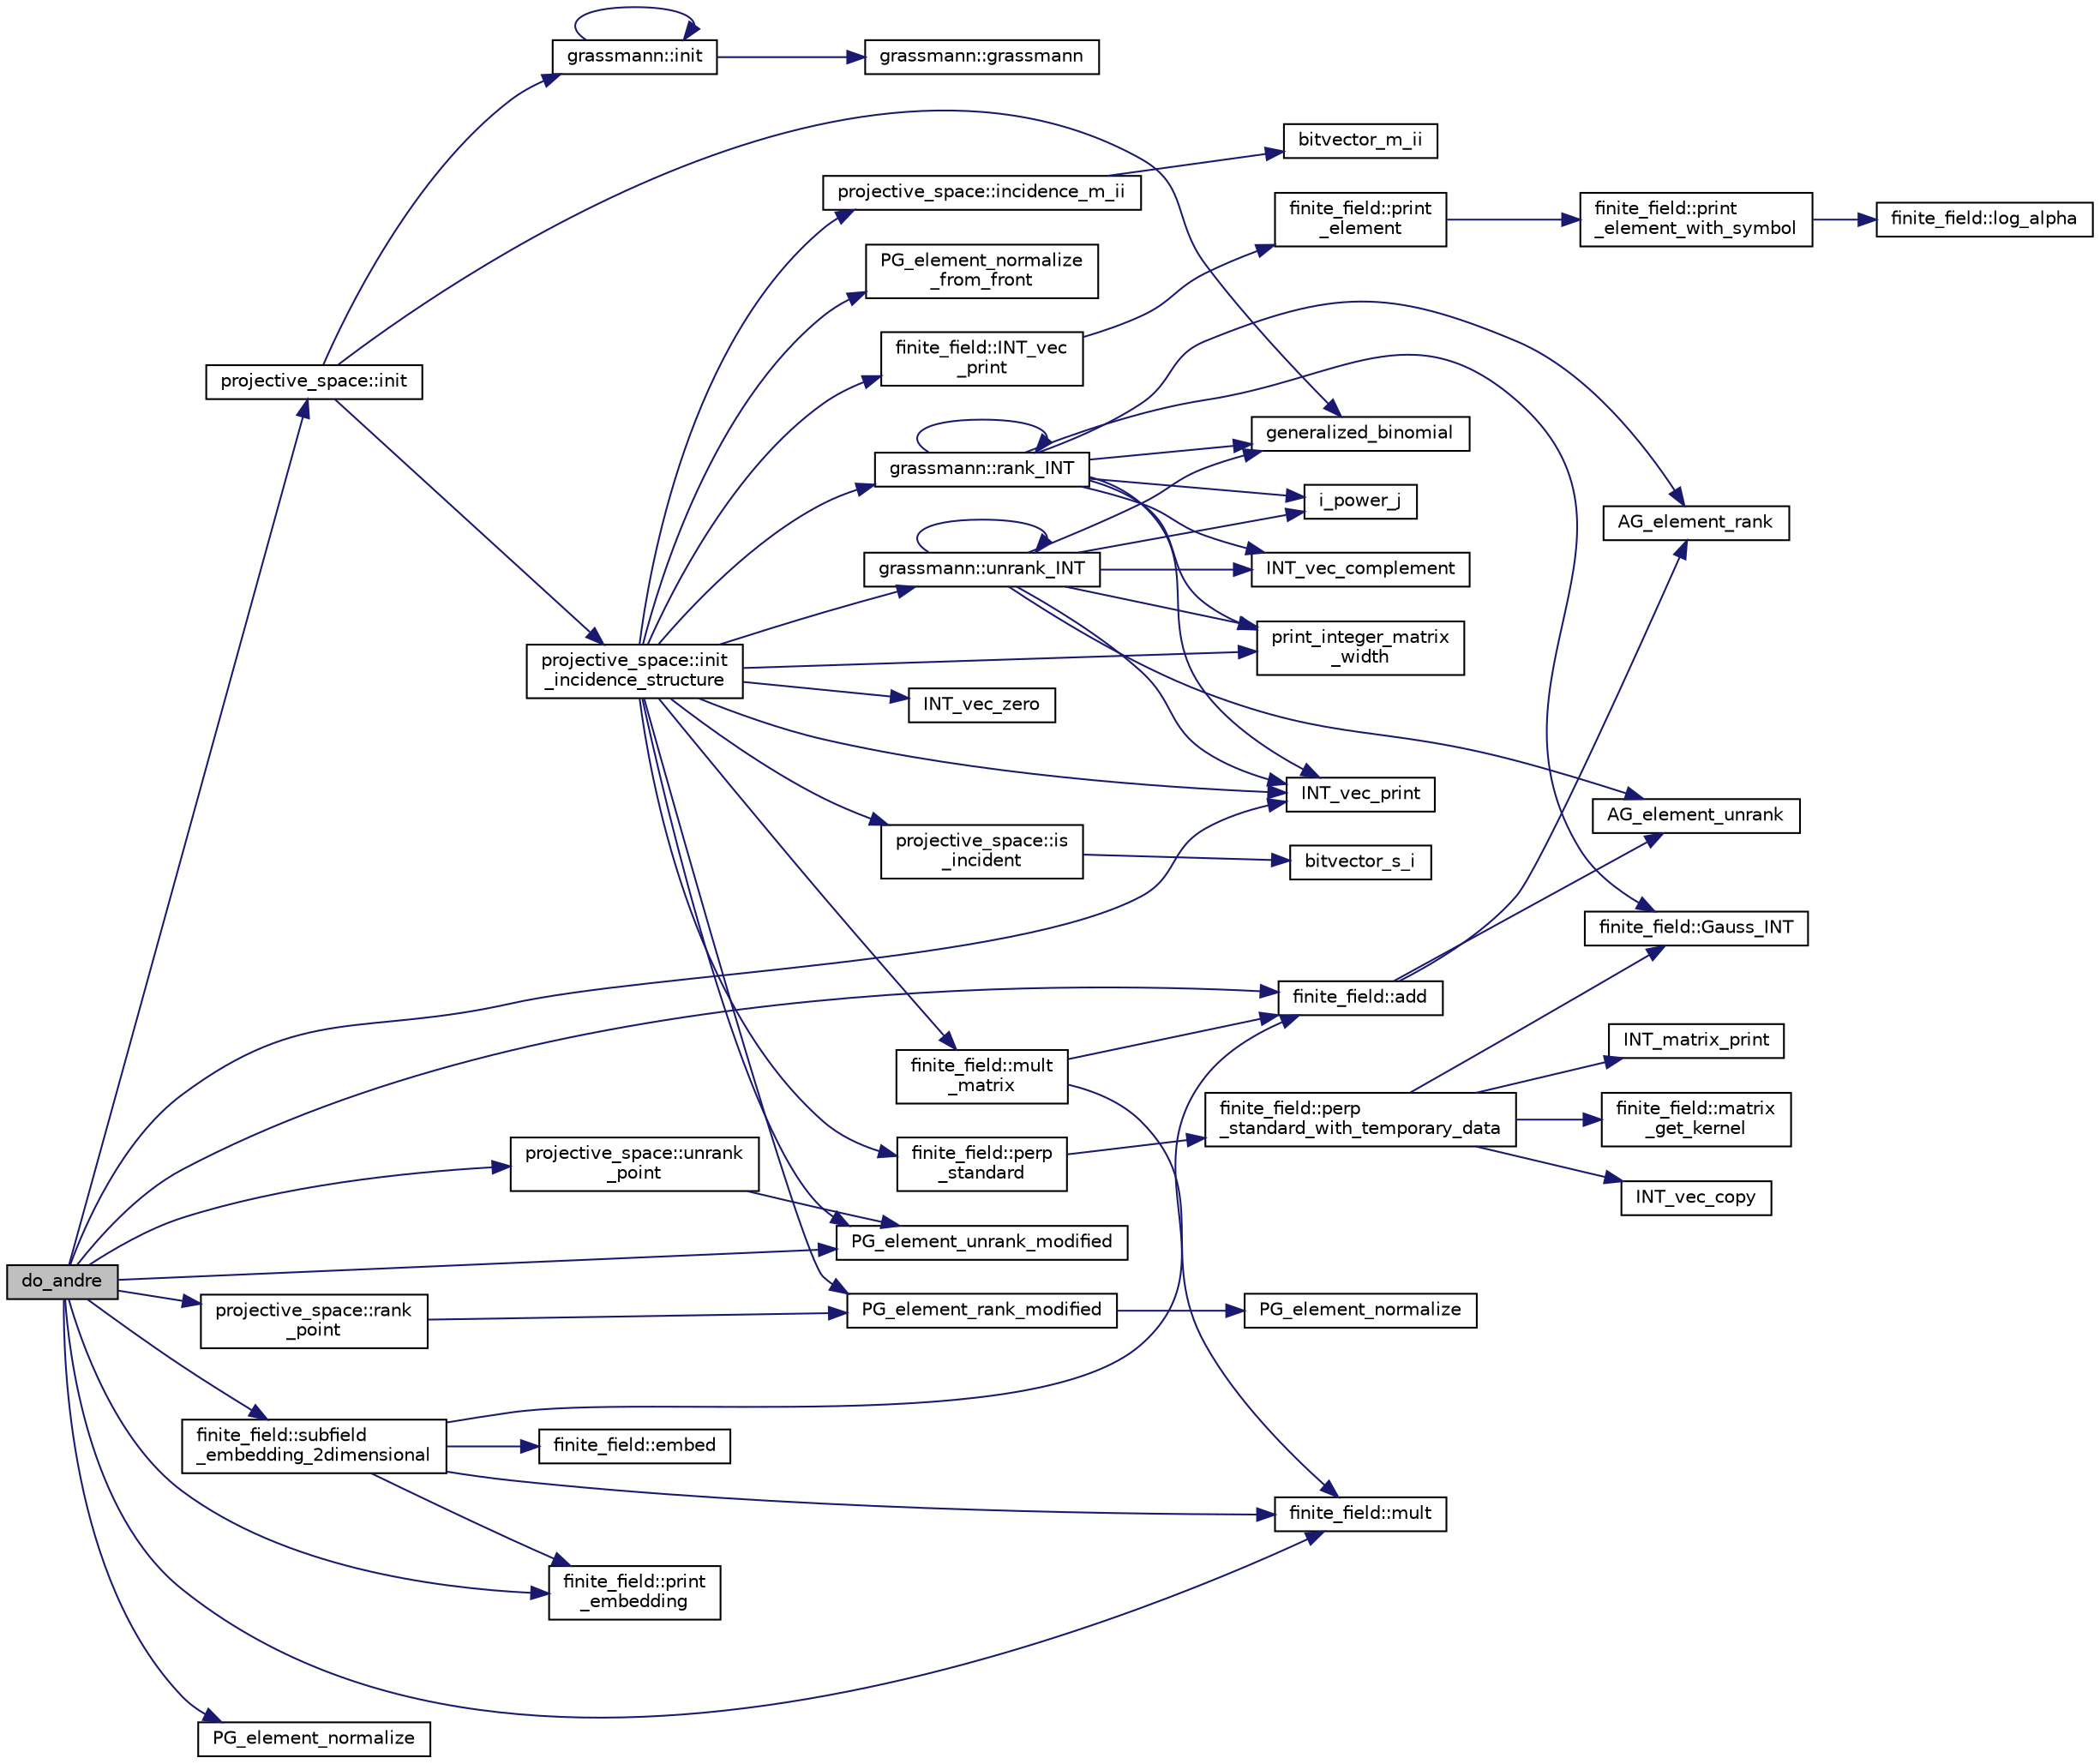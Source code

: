 digraph "do_andre"
{
  edge [fontname="Helvetica",fontsize="10",labelfontname="Helvetica",labelfontsize="10"];
  node [fontname="Helvetica",fontsize="10",shape=record];
  rankdir="LR";
  Node3851 [label="do_andre",height=0.2,width=0.4,color="black", fillcolor="grey75", style="filled", fontcolor="black"];
  Node3851 -> Node3852 [color="midnightblue",fontsize="10",style="solid",fontname="Helvetica"];
  Node3852 [label="projective_space::init",height=0.2,width=0.4,color="black", fillcolor="white", style="filled",URL="$d2/d17/classprojective__space.html#a8a1efa40df92744519365f82e4740dab"];
  Node3852 -> Node3853 [color="midnightblue",fontsize="10",style="solid",fontname="Helvetica"];
  Node3853 [label="grassmann::init",height=0.2,width=0.4,color="black", fillcolor="white", style="filled",URL="$df/d02/classgrassmann.html#a2e8cf7b9f203254493d7c2607c17d498"];
  Node3853 -> Node3854 [color="midnightblue",fontsize="10",style="solid",fontname="Helvetica"];
  Node3854 [label="grassmann::grassmann",height=0.2,width=0.4,color="black", fillcolor="white", style="filled",URL="$df/d02/classgrassmann.html#a252a85d3b74eb4fbd5771f4152a5f272"];
  Node3853 -> Node3853 [color="midnightblue",fontsize="10",style="solid",fontname="Helvetica"];
  Node3852 -> Node3855 [color="midnightblue",fontsize="10",style="solid",fontname="Helvetica"];
  Node3855 [label="generalized_binomial",height=0.2,width=0.4,color="black", fillcolor="white", style="filled",URL="$d2/d7c/combinatorics_8_c.html#a24762dc22e45175d18ec1ec1d2556ae8"];
  Node3852 -> Node3856 [color="midnightblue",fontsize="10",style="solid",fontname="Helvetica"];
  Node3856 [label="projective_space::init\l_incidence_structure",height=0.2,width=0.4,color="black", fillcolor="white", style="filled",URL="$d2/d17/classprojective__space.html#a1e59490325e045cc52674a3706780aed"];
  Node3856 -> Node3857 [color="midnightblue",fontsize="10",style="solid",fontname="Helvetica"];
  Node3857 [label="INT_vec_zero",height=0.2,width=0.4,color="black", fillcolor="white", style="filled",URL="$df/dbf/sajeeb_8_c.html#aa8c9c7977203577026080f546fe4980f"];
  Node3856 -> Node3858 [color="midnightblue",fontsize="10",style="solid",fontname="Helvetica"];
  Node3858 [label="PG_element_unrank_modified",height=0.2,width=0.4,color="black", fillcolor="white", style="filled",URL="$d4/d67/geometry_8h.html#a83ae9b605d496f6a90345303f6efae64"];
  Node3856 -> Node3859 [color="midnightblue",fontsize="10",style="solid",fontname="Helvetica"];
  Node3859 [label="INT_vec_print",height=0.2,width=0.4,color="black", fillcolor="white", style="filled",URL="$df/dbf/sajeeb_8_c.html#a79a5901af0b47dd0d694109543c027fe"];
  Node3856 -> Node3860 [color="midnightblue",fontsize="10",style="solid",fontname="Helvetica"];
  Node3860 [label="finite_field::INT_vec\l_print",height=0.2,width=0.4,color="black", fillcolor="white", style="filled",URL="$df/d5a/classfinite__field.html#a9c33a61dedc197e37b014b6f8dc07f06"];
  Node3860 -> Node3861 [color="midnightblue",fontsize="10",style="solid",fontname="Helvetica"];
  Node3861 [label="finite_field::print\l_element",height=0.2,width=0.4,color="black", fillcolor="white", style="filled",URL="$df/d5a/classfinite__field.html#ab7d1f59c043d7696b8b47c92d0fedad5"];
  Node3861 -> Node3862 [color="midnightblue",fontsize="10",style="solid",fontname="Helvetica"];
  Node3862 [label="finite_field::print\l_element_with_symbol",height=0.2,width=0.4,color="black", fillcolor="white", style="filled",URL="$df/d5a/classfinite__field.html#aa0180c961aa4a0a8934cb4dc82e38a4d"];
  Node3862 -> Node3863 [color="midnightblue",fontsize="10",style="solid",fontname="Helvetica"];
  Node3863 [label="finite_field::log_alpha",height=0.2,width=0.4,color="black", fillcolor="white", style="filled",URL="$df/d5a/classfinite__field.html#a446a83ae0d281ddf44215626f0097305"];
  Node3856 -> Node3864 [color="midnightblue",fontsize="10",style="solid",fontname="Helvetica"];
  Node3864 [label="PG_element_normalize\l_from_front",height=0.2,width=0.4,color="black", fillcolor="white", style="filled",URL="$d4/d67/geometry_8h.html#af675caf5f9975573455c8d93cb56bf95"];
  Node3856 -> Node3865 [color="midnightblue",fontsize="10",style="solid",fontname="Helvetica"];
  Node3865 [label="grassmann::unrank_INT",height=0.2,width=0.4,color="black", fillcolor="white", style="filled",URL="$df/d02/classgrassmann.html#a32079405b95a6da2ba1420567d762d64"];
  Node3865 -> Node3855 [color="midnightblue",fontsize="10",style="solid",fontname="Helvetica"];
  Node3865 -> Node3866 [color="midnightblue",fontsize="10",style="solid",fontname="Helvetica"];
  Node3866 [label="i_power_j",height=0.2,width=0.4,color="black", fillcolor="white", style="filled",URL="$de/dc5/algebra__and__number__theory_8h.html#a39b321523e8957d701618bb5cac542b5"];
  Node3865 -> Node3867 [color="midnightblue",fontsize="10",style="solid",fontname="Helvetica"];
  Node3867 [label="AG_element_unrank",height=0.2,width=0.4,color="black", fillcolor="white", style="filled",URL="$d4/d67/geometry_8h.html#a4a33b86c87b2879b97cfa1327abe2885"];
  Node3865 -> Node3859 [color="midnightblue",fontsize="10",style="solid",fontname="Helvetica"];
  Node3865 -> Node3865 [color="midnightblue",fontsize="10",style="solid",fontname="Helvetica"];
  Node3865 -> Node3868 [color="midnightblue",fontsize="10",style="solid",fontname="Helvetica"];
  Node3868 [label="INT_vec_complement",height=0.2,width=0.4,color="black", fillcolor="white", style="filled",URL="$d5/db4/io__and__os_8h.html#a2a0a724647575fcd3090c763985eb81a"];
  Node3865 -> Node3869 [color="midnightblue",fontsize="10",style="solid",fontname="Helvetica"];
  Node3869 [label="print_integer_matrix\l_width",height=0.2,width=0.4,color="black", fillcolor="white", style="filled",URL="$d5/db4/io__and__os_8h.html#aa78f3e73fc2179251bd15adbcc31573f"];
  Node3856 -> Node3869 [color="midnightblue",fontsize="10",style="solid",fontname="Helvetica"];
  Node3856 -> Node3870 [color="midnightblue",fontsize="10",style="solid",fontname="Helvetica"];
  Node3870 [label="grassmann::rank_INT",height=0.2,width=0.4,color="black", fillcolor="white", style="filled",URL="$df/d02/classgrassmann.html#a1fa95ce7ecebd48b04c7a0dc75491184"];
  Node3870 -> Node3869 [color="midnightblue",fontsize="10",style="solid",fontname="Helvetica"];
  Node3870 -> Node3871 [color="midnightblue",fontsize="10",style="solid",fontname="Helvetica"];
  Node3871 [label="finite_field::Gauss_INT",height=0.2,width=0.4,color="black", fillcolor="white", style="filled",URL="$df/d5a/classfinite__field.html#adb676d2e80341b53751326e3a58beb11"];
  Node3870 -> Node3859 [color="midnightblue",fontsize="10",style="solid",fontname="Helvetica"];
  Node3870 -> Node3868 [color="midnightblue",fontsize="10",style="solid",fontname="Helvetica"];
  Node3870 -> Node3866 [color="midnightblue",fontsize="10",style="solid",fontname="Helvetica"];
  Node3870 -> Node3855 [color="midnightblue",fontsize="10",style="solid",fontname="Helvetica"];
  Node3870 -> Node3870 [color="midnightblue",fontsize="10",style="solid",fontname="Helvetica"];
  Node3870 -> Node3872 [color="midnightblue",fontsize="10",style="solid",fontname="Helvetica"];
  Node3872 [label="AG_element_rank",height=0.2,width=0.4,color="black", fillcolor="white", style="filled",URL="$d4/d67/geometry_8h.html#ab2ac908d07dd8038fd996e26bdc75c17"];
  Node3856 -> Node3873 [color="midnightblue",fontsize="10",style="solid",fontname="Helvetica"];
  Node3873 [label="finite_field::mult\l_matrix",height=0.2,width=0.4,color="black", fillcolor="white", style="filled",URL="$df/d5a/classfinite__field.html#a48517f15dfd7b21c37e0975855f1ada2"];
  Node3873 -> Node3874 [color="midnightblue",fontsize="10",style="solid",fontname="Helvetica"];
  Node3874 [label="finite_field::add",height=0.2,width=0.4,color="black", fillcolor="white", style="filled",URL="$df/d5a/classfinite__field.html#a8f12328a27500f3c7be0c849ebbc9d14"];
  Node3874 -> Node3867 [color="midnightblue",fontsize="10",style="solid",fontname="Helvetica"];
  Node3874 -> Node3872 [color="midnightblue",fontsize="10",style="solid",fontname="Helvetica"];
  Node3873 -> Node3875 [color="midnightblue",fontsize="10",style="solid",fontname="Helvetica"];
  Node3875 [label="finite_field::mult",height=0.2,width=0.4,color="black", fillcolor="white", style="filled",URL="$df/d5a/classfinite__field.html#a24fb5917aa6d4d656fd855b7f44a13b0"];
  Node3856 -> Node3876 [color="midnightblue",fontsize="10",style="solid",fontname="Helvetica"];
  Node3876 [label="PG_element_rank_modified",height=0.2,width=0.4,color="black", fillcolor="white", style="filled",URL="$d4/d67/geometry_8h.html#a9cd1a8bf5b88a038e33862f6c2c3dd36"];
  Node3876 -> Node3877 [color="midnightblue",fontsize="10",style="solid",fontname="Helvetica"];
  Node3877 [label="PG_element_normalize",height=0.2,width=0.4,color="black", fillcolor="white", style="filled",URL="$df/de4/projective_8_c.html#a5a4c3c1158bad6bab0d786c616bd0996"];
  Node3856 -> Node3878 [color="midnightblue",fontsize="10",style="solid",fontname="Helvetica"];
  Node3878 [label="projective_space::incidence_m_ii",height=0.2,width=0.4,color="black", fillcolor="white", style="filled",URL="$d2/d17/classprojective__space.html#adafef534cb822f51289101e7d465ede2"];
  Node3878 -> Node3879 [color="midnightblue",fontsize="10",style="solid",fontname="Helvetica"];
  Node3879 [label="bitvector_m_ii",height=0.2,width=0.4,color="black", fillcolor="white", style="filled",URL="$df/dbf/sajeeb_8_c.html#a31da55e2b26316d582cd322dc670b67b"];
  Node3856 -> Node3880 [color="midnightblue",fontsize="10",style="solid",fontname="Helvetica"];
  Node3880 [label="finite_field::perp\l_standard",height=0.2,width=0.4,color="black", fillcolor="white", style="filled",URL="$df/d5a/classfinite__field.html#a2f5bc92908aea624a8d9179d2a9ba057"];
  Node3880 -> Node3881 [color="midnightblue",fontsize="10",style="solid",fontname="Helvetica"];
  Node3881 [label="finite_field::perp\l_standard_with_temporary_data",height=0.2,width=0.4,color="black", fillcolor="white", style="filled",URL="$df/d5a/classfinite__field.html#aae3cca9b5f19ae969a9c5349d14f41c0"];
  Node3881 -> Node3882 [color="midnightblue",fontsize="10",style="solid",fontname="Helvetica"];
  Node3882 [label="INT_vec_copy",height=0.2,width=0.4,color="black", fillcolor="white", style="filled",URL="$df/dbf/sajeeb_8_c.html#ac2d875e27e009af6ec04d17254d11075"];
  Node3881 -> Node3883 [color="midnightblue",fontsize="10",style="solid",fontname="Helvetica"];
  Node3883 [label="INT_matrix_print",height=0.2,width=0.4,color="black", fillcolor="white", style="filled",URL="$d5/db4/io__and__os_8h.html#afd4180a24bef3a2b584668a4eaf607ff"];
  Node3881 -> Node3871 [color="midnightblue",fontsize="10",style="solid",fontname="Helvetica"];
  Node3881 -> Node3884 [color="midnightblue",fontsize="10",style="solid",fontname="Helvetica"];
  Node3884 [label="finite_field::matrix\l_get_kernel",height=0.2,width=0.4,color="black", fillcolor="white", style="filled",URL="$df/d5a/classfinite__field.html#ac45780a927cee936df13d04d30d2d248"];
  Node3856 -> Node3885 [color="midnightblue",fontsize="10",style="solid",fontname="Helvetica"];
  Node3885 [label="projective_space::is\l_incident",height=0.2,width=0.4,color="black", fillcolor="white", style="filled",URL="$d2/d17/classprojective__space.html#a225780a9f3d266bc425b3be0cf5bc0ff"];
  Node3885 -> Node3886 [color="midnightblue",fontsize="10",style="solid",fontname="Helvetica"];
  Node3886 [label="bitvector_s_i",height=0.2,width=0.4,color="black", fillcolor="white", style="filled",URL="$df/dbf/sajeeb_8_c.html#ac0135a3681a44df3fe7af1545676fbe2"];
  Node3851 -> Node3887 [color="midnightblue",fontsize="10",style="solid",fontname="Helvetica"];
  Node3887 [label="finite_field::subfield\l_embedding_2dimensional",height=0.2,width=0.4,color="black", fillcolor="white", style="filled",URL="$df/d5a/classfinite__field.html#a645db0a3551afded46e054650631854d"];
  Node3887 -> Node3888 [color="midnightblue",fontsize="10",style="solid",fontname="Helvetica"];
  Node3888 [label="finite_field::embed",height=0.2,width=0.4,color="black", fillcolor="white", style="filled",URL="$df/d5a/classfinite__field.html#a0e2f8717bd0d086af9450125be6e3144"];
  Node3887 -> Node3874 [color="midnightblue",fontsize="10",style="solid",fontname="Helvetica"];
  Node3887 -> Node3875 [color="midnightblue",fontsize="10",style="solid",fontname="Helvetica"];
  Node3887 -> Node3889 [color="midnightblue",fontsize="10",style="solid",fontname="Helvetica"];
  Node3889 [label="finite_field::print\l_embedding",height=0.2,width=0.4,color="black", fillcolor="white", style="filled",URL="$df/d5a/classfinite__field.html#a944b7927f6d22e63f5d8ec3f3255f564"];
  Node3851 -> Node3889 [color="midnightblue",fontsize="10",style="solid",fontname="Helvetica"];
  Node3851 -> Node3890 [color="midnightblue",fontsize="10",style="solid",fontname="Helvetica"];
  Node3890 [label="projective_space::unrank\l_point",height=0.2,width=0.4,color="black", fillcolor="white", style="filled",URL="$d2/d17/classprojective__space.html#a3cb7917af4c5f1590b660d4bf907e0fa"];
  Node3890 -> Node3858 [color="midnightblue",fontsize="10",style="solid",fontname="Helvetica"];
  Node3851 -> Node3891 [color="midnightblue",fontsize="10",style="solid",fontname="Helvetica"];
  Node3891 [label="PG_element_normalize",height=0.2,width=0.4,color="black", fillcolor="white", style="filled",URL="$d4/d67/geometry_8h.html#a5a4c3c1158bad6bab0d786c616bd0996"];
  Node3851 -> Node3859 [color="midnightblue",fontsize="10",style="solid",fontname="Helvetica"];
  Node3851 -> Node3875 [color="midnightblue",fontsize="10",style="solid",fontname="Helvetica"];
  Node3851 -> Node3858 [color="midnightblue",fontsize="10",style="solid",fontname="Helvetica"];
  Node3851 -> Node3874 [color="midnightblue",fontsize="10",style="solid",fontname="Helvetica"];
  Node3851 -> Node3892 [color="midnightblue",fontsize="10",style="solid",fontname="Helvetica"];
  Node3892 [label="projective_space::rank\l_point",height=0.2,width=0.4,color="black", fillcolor="white", style="filled",URL="$d2/d17/classprojective__space.html#ae99e357b4a0ada3d5dcd07e13e65326a"];
  Node3892 -> Node3876 [color="midnightblue",fontsize="10",style="solid",fontname="Helvetica"];
}
